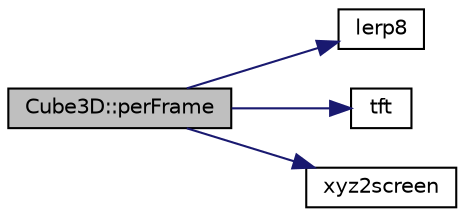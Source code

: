digraph "Cube3D::perFrame"
{
 // LATEX_PDF_SIZE
  edge [fontname="Helvetica",fontsize="10",labelfontname="Helvetica",labelfontsize="10"];
  node [fontname="Helvetica",fontsize="10",shape=record];
  rankdir="LR";
  Node1 [label="Cube3D::perFrame",height=0.2,width=0.4,color="black", fillcolor="grey75", style="filled", fontcolor="black",tooltip=" "];
  Node1 -> Node2 [color="midnightblue",fontsize="10",style="solid",fontname="Helvetica"];
  Node2 [label="lerp8",height=0.2,width=0.4,color="black", fillcolor="white", style="filled",URL="$_math_util_8h.html#af3085a6b3519e0288cf74e7395213456",tooltip=" "];
  Node1 -> Node3 [color="midnightblue",fontsize="10",style="solid",fontname="Helvetica"];
  Node3 [label="tft",height=0.2,width=0.4,color="black", fillcolor="white", style="filled",URL="$_app_manager_8h.html#a02651bfd33ab4b159cf8e4e3ee120c2f",tooltip=" "];
  Node1 -> Node4 [color="midnightblue",fontsize="10",style="solid",fontname="Helvetica"];
  Node4 [label="xyz2screen",height=0.2,width=0.4,color="black", fillcolor="white", style="filled",URL="$_math_util_8h.html#a9ac0eeca71c3001a6330fb1aa32565e1",tooltip=" "];
}
